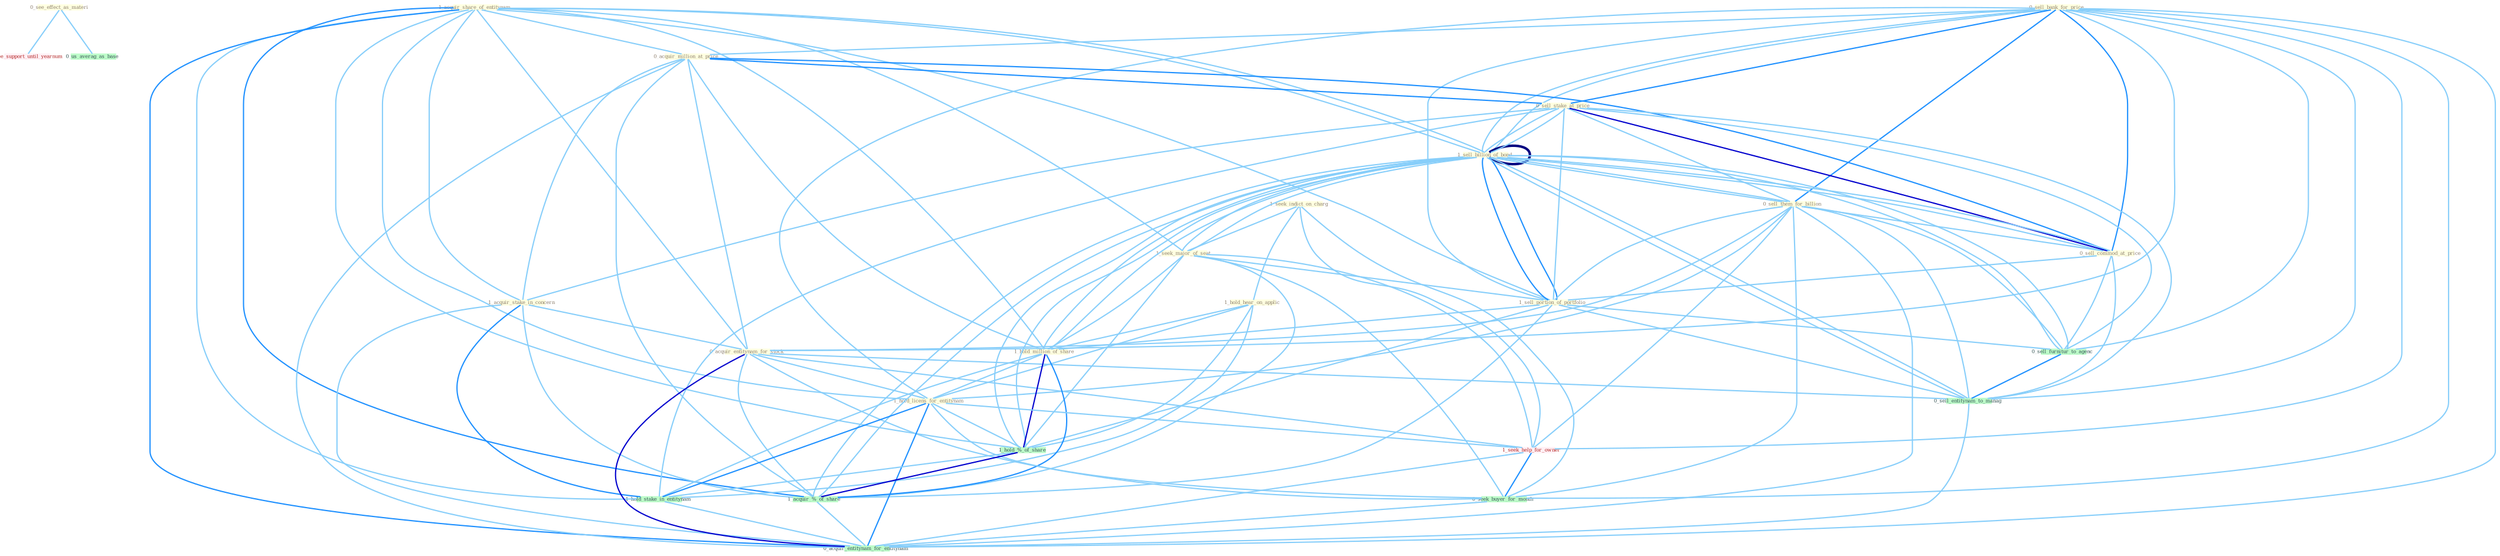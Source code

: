 Graph G{ 
    node
    [shape=polygon,style=filled,width=.5,height=.06,color="#BDFCC9",fixedsize=true,fontsize=4,
    fontcolor="#2f4f4f"];
    {node
    [color="#ffffe0", fontcolor="#8b7d6b"] "0_see_effect_as_materi " "1_acquir_share_of_entitynam " "1_seek_indict_on_charg " "1_hold_hear_on_applic " "0_sell_bank_for_price " "0_acquir_million_at_price " "1_sell_billion_of_bond " "0_sell_them_for_billion " "0_sell_stake_at_price " "1_acquir_stake_in_concern " "1_seek_major_of_seat " "0_sell_commod_at_price " "1_sell_billion_of_bond " "1_sell_portion_of_portfolio " "0_acquir_entitynam_for_stock " "1_hold_million_of_share " "1_hold_licens_for_entitynam "}
{node [color="#fff0f5", fontcolor="#b22222"] "1_seek_help_for_owner " "1_see_support_until_yearnum "}
edge [color="#B0E2FF"];

	"0_see_effect_as_materi " -- "1_see_support_until_yearnum " [w="1", color="#87cefa" ];
	"0_see_effect_as_materi " -- "0_us_averag_as_base " [w="1", color="#87cefa" ];
	"1_acquir_share_of_entitynam " -- "0_acquir_million_at_price " [w="1", color="#87cefa" ];
	"1_acquir_share_of_entitynam " -- "1_sell_billion_of_bond " [w="1", color="#87cefa" ];
	"1_acquir_share_of_entitynam " -- "1_acquir_stake_in_concern " [w="1", color="#87cefa" ];
	"1_acquir_share_of_entitynam " -- "1_seek_major_of_seat " [w="1", color="#87cefa" ];
	"1_acquir_share_of_entitynam " -- "1_sell_billion_of_bond " [w="1", color="#87cefa" ];
	"1_acquir_share_of_entitynam " -- "1_sell_portion_of_portfolio " [w="1", color="#87cefa" ];
	"1_acquir_share_of_entitynam " -- "0_acquir_entitynam_for_stock " [w="1", color="#87cefa" ];
	"1_acquir_share_of_entitynam " -- "1_hold_million_of_share " [w="1", color="#87cefa" ];
	"1_acquir_share_of_entitynam " -- "1_hold_licens_for_entitynam " [w="1", color="#87cefa" ];
	"1_acquir_share_of_entitynam " -- "1_hold_%_of_share " [w="1", color="#87cefa" ];
	"1_acquir_share_of_entitynam " -- "1_hold_stake_in_entitynam " [w="1", color="#87cefa" ];
	"1_acquir_share_of_entitynam " -- "1_acquir_%_of_share " [w="2", color="#1e90ff" , len=0.8];
	"1_acquir_share_of_entitynam " -- "0_acquir_entitynam_for_entitynam " [w="2", color="#1e90ff" , len=0.8];
	"1_seek_indict_on_charg " -- "1_hold_hear_on_applic " [w="1", color="#87cefa" ];
	"1_seek_indict_on_charg " -- "1_seek_major_of_seat " [w="1", color="#87cefa" ];
	"1_seek_indict_on_charg " -- "1_seek_help_for_owner " [w="1", color="#87cefa" ];
	"1_seek_indict_on_charg " -- "0_seek_buyer_for_month " [w="1", color="#87cefa" ];
	"1_hold_hear_on_applic " -- "1_hold_million_of_share " [w="1", color="#87cefa" ];
	"1_hold_hear_on_applic " -- "1_hold_licens_for_entitynam " [w="1", color="#87cefa" ];
	"1_hold_hear_on_applic " -- "1_hold_%_of_share " [w="1", color="#87cefa" ];
	"1_hold_hear_on_applic " -- "1_hold_stake_in_entitynam " [w="1", color="#87cefa" ];
	"0_sell_bank_for_price " -- "0_acquir_million_at_price " [w="1", color="#87cefa" ];
	"0_sell_bank_for_price " -- "1_sell_billion_of_bond " [w="1", color="#87cefa" ];
	"0_sell_bank_for_price " -- "0_sell_them_for_billion " [w="2", color="#1e90ff" , len=0.8];
	"0_sell_bank_for_price " -- "0_sell_stake_at_price " [w="2", color="#1e90ff" , len=0.8];
	"0_sell_bank_for_price " -- "0_sell_commod_at_price " [w="2", color="#1e90ff" , len=0.8];
	"0_sell_bank_for_price " -- "1_sell_billion_of_bond " [w="1", color="#87cefa" ];
	"0_sell_bank_for_price " -- "1_sell_portion_of_portfolio " [w="1", color="#87cefa" ];
	"0_sell_bank_for_price " -- "0_acquir_entitynam_for_stock " [w="1", color="#87cefa" ];
	"0_sell_bank_for_price " -- "1_hold_licens_for_entitynam " [w="1", color="#87cefa" ];
	"0_sell_bank_for_price " -- "1_seek_help_for_owner " [w="1", color="#87cefa" ];
	"0_sell_bank_for_price " -- "0_seek_buyer_for_month " [w="1", color="#87cefa" ];
	"0_sell_bank_for_price " -- "0_sell_furnitur_to_agenc " [w="1", color="#87cefa" ];
	"0_sell_bank_for_price " -- "0_sell_entitynam_to_manag " [w="1", color="#87cefa" ];
	"0_sell_bank_for_price " -- "0_acquir_entitynam_for_entitynam " [w="1", color="#87cefa" ];
	"0_acquir_million_at_price " -- "0_sell_stake_at_price " [w="2", color="#1e90ff" , len=0.8];
	"0_acquir_million_at_price " -- "1_acquir_stake_in_concern " [w="1", color="#87cefa" ];
	"0_acquir_million_at_price " -- "0_sell_commod_at_price " [w="2", color="#1e90ff" , len=0.8];
	"0_acquir_million_at_price " -- "0_acquir_entitynam_for_stock " [w="1", color="#87cefa" ];
	"0_acquir_million_at_price " -- "1_hold_million_of_share " [w="1", color="#87cefa" ];
	"0_acquir_million_at_price " -- "1_acquir_%_of_share " [w="1", color="#87cefa" ];
	"0_acquir_million_at_price " -- "0_acquir_entitynam_for_entitynam " [w="1", color="#87cefa" ];
	"1_sell_billion_of_bond " -- "0_sell_them_for_billion " [w="1", color="#87cefa" ];
	"1_sell_billion_of_bond " -- "0_sell_stake_at_price " [w="1", color="#87cefa" ];
	"1_sell_billion_of_bond " -- "1_seek_major_of_seat " [w="1", color="#87cefa" ];
	"1_sell_billion_of_bond " -- "0_sell_commod_at_price " [w="1", color="#87cefa" ];
	"1_sell_billion_of_bond " -- "1_sell_billion_of_bond " [w="4", style=bold, color="#000080", len=0.4];
	"1_sell_billion_of_bond " -- "1_sell_portion_of_portfolio " [w="2", color="#1e90ff" , len=0.8];
	"1_sell_billion_of_bond " -- "1_hold_million_of_share " [w="1", color="#87cefa" ];
	"1_sell_billion_of_bond " -- "1_hold_%_of_share " [w="1", color="#87cefa" ];
	"1_sell_billion_of_bond " -- "1_acquir_%_of_share " [w="1", color="#87cefa" ];
	"1_sell_billion_of_bond " -- "0_sell_furnitur_to_agenc " [w="1", color="#87cefa" ];
	"1_sell_billion_of_bond " -- "0_sell_entitynam_to_manag " [w="1", color="#87cefa" ];
	"0_sell_them_for_billion " -- "0_sell_stake_at_price " [w="1", color="#87cefa" ];
	"0_sell_them_for_billion " -- "0_sell_commod_at_price " [w="1", color="#87cefa" ];
	"0_sell_them_for_billion " -- "1_sell_billion_of_bond " [w="1", color="#87cefa" ];
	"0_sell_them_for_billion " -- "1_sell_portion_of_portfolio " [w="1", color="#87cefa" ];
	"0_sell_them_for_billion " -- "0_acquir_entitynam_for_stock " [w="1", color="#87cefa" ];
	"0_sell_them_for_billion " -- "1_hold_licens_for_entitynam " [w="1", color="#87cefa" ];
	"0_sell_them_for_billion " -- "1_seek_help_for_owner " [w="1", color="#87cefa" ];
	"0_sell_them_for_billion " -- "0_seek_buyer_for_month " [w="1", color="#87cefa" ];
	"0_sell_them_for_billion " -- "0_sell_furnitur_to_agenc " [w="1", color="#87cefa" ];
	"0_sell_them_for_billion " -- "0_sell_entitynam_to_manag " [w="1", color="#87cefa" ];
	"0_sell_them_for_billion " -- "0_acquir_entitynam_for_entitynam " [w="1", color="#87cefa" ];
	"0_sell_stake_at_price " -- "1_acquir_stake_in_concern " [w="1", color="#87cefa" ];
	"0_sell_stake_at_price " -- "0_sell_commod_at_price " [w="3", color="#0000cd" , len=0.6];
	"0_sell_stake_at_price " -- "1_sell_billion_of_bond " [w="1", color="#87cefa" ];
	"0_sell_stake_at_price " -- "1_sell_portion_of_portfolio " [w="1", color="#87cefa" ];
	"0_sell_stake_at_price " -- "1_hold_stake_in_entitynam " [w="1", color="#87cefa" ];
	"0_sell_stake_at_price " -- "0_sell_furnitur_to_agenc " [w="1", color="#87cefa" ];
	"0_sell_stake_at_price " -- "0_sell_entitynam_to_manag " [w="1", color="#87cefa" ];
	"1_acquir_stake_in_concern " -- "0_acquir_entitynam_for_stock " [w="1", color="#87cefa" ];
	"1_acquir_stake_in_concern " -- "1_hold_stake_in_entitynam " [w="2", color="#1e90ff" , len=0.8];
	"1_acquir_stake_in_concern " -- "1_acquir_%_of_share " [w="1", color="#87cefa" ];
	"1_acquir_stake_in_concern " -- "0_acquir_entitynam_for_entitynam " [w="1", color="#87cefa" ];
	"1_seek_major_of_seat " -- "1_sell_billion_of_bond " [w="1", color="#87cefa" ];
	"1_seek_major_of_seat " -- "1_sell_portion_of_portfolio " [w="1", color="#87cefa" ];
	"1_seek_major_of_seat " -- "1_hold_million_of_share " [w="1", color="#87cefa" ];
	"1_seek_major_of_seat " -- "1_hold_%_of_share " [w="1", color="#87cefa" ];
	"1_seek_major_of_seat " -- "1_seek_help_for_owner " [w="1", color="#87cefa" ];
	"1_seek_major_of_seat " -- "0_seek_buyer_for_month " [w="1", color="#87cefa" ];
	"1_seek_major_of_seat " -- "1_acquir_%_of_share " [w="1", color="#87cefa" ];
	"0_sell_commod_at_price " -- "1_sell_billion_of_bond " [w="1", color="#87cefa" ];
	"0_sell_commod_at_price " -- "1_sell_portion_of_portfolio " [w="1", color="#87cefa" ];
	"0_sell_commod_at_price " -- "0_sell_furnitur_to_agenc " [w="1", color="#87cefa" ];
	"0_sell_commod_at_price " -- "0_sell_entitynam_to_manag " [w="1", color="#87cefa" ];
	"1_sell_billion_of_bond " -- "1_sell_portion_of_portfolio " [w="2", color="#1e90ff" , len=0.8];
	"1_sell_billion_of_bond " -- "1_hold_million_of_share " [w="1", color="#87cefa" ];
	"1_sell_billion_of_bond " -- "1_hold_%_of_share " [w="1", color="#87cefa" ];
	"1_sell_billion_of_bond " -- "1_acquir_%_of_share " [w="1", color="#87cefa" ];
	"1_sell_billion_of_bond " -- "0_sell_furnitur_to_agenc " [w="1", color="#87cefa" ];
	"1_sell_billion_of_bond " -- "0_sell_entitynam_to_manag " [w="1", color="#87cefa" ];
	"1_sell_portion_of_portfolio " -- "1_hold_million_of_share " [w="1", color="#87cefa" ];
	"1_sell_portion_of_portfolio " -- "1_hold_%_of_share " [w="1", color="#87cefa" ];
	"1_sell_portion_of_portfolio " -- "1_acquir_%_of_share " [w="1", color="#87cefa" ];
	"1_sell_portion_of_portfolio " -- "0_sell_furnitur_to_agenc " [w="1", color="#87cefa" ];
	"1_sell_portion_of_portfolio " -- "0_sell_entitynam_to_manag " [w="1", color="#87cefa" ];
	"0_acquir_entitynam_for_stock " -- "1_hold_licens_for_entitynam " [w="1", color="#87cefa" ];
	"0_acquir_entitynam_for_stock " -- "1_seek_help_for_owner " [w="1", color="#87cefa" ];
	"0_acquir_entitynam_for_stock " -- "0_seek_buyer_for_month " [w="1", color="#87cefa" ];
	"0_acquir_entitynam_for_stock " -- "1_acquir_%_of_share " [w="1", color="#87cefa" ];
	"0_acquir_entitynam_for_stock " -- "0_sell_entitynam_to_manag " [w="1", color="#87cefa" ];
	"0_acquir_entitynam_for_stock " -- "0_acquir_entitynam_for_entitynam " [w="3", color="#0000cd" , len=0.6];
	"1_hold_million_of_share " -- "1_hold_licens_for_entitynam " [w="1", color="#87cefa" ];
	"1_hold_million_of_share " -- "1_hold_%_of_share " [w="3", color="#0000cd" , len=0.6];
	"1_hold_million_of_share " -- "1_hold_stake_in_entitynam " [w="1", color="#87cefa" ];
	"1_hold_million_of_share " -- "1_acquir_%_of_share " [w="2", color="#1e90ff" , len=0.8];
	"1_hold_licens_for_entitynam " -- "1_hold_%_of_share " [w="1", color="#87cefa" ];
	"1_hold_licens_for_entitynam " -- "1_hold_stake_in_entitynam " [w="2", color="#1e90ff" , len=0.8];
	"1_hold_licens_for_entitynam " -- "1_seek_help_for_owner " [w="1", color="#87cefa" ];
	"1_hold_licens_for_entitynam " -- "0_seek_buyer_for_month " [w="1", color="#87cefa" ];
	"1_hold_licens_for_entitynam " -- "0_acquir_entitynam_for_entitynam " [w="2", color="#1e90ff" , len=0.8];
	"1_hold_%_of_share " -- "1_hold_stake_in_entitynam " [w="1", color="#87cefa" ];
	"1_hold_%_of_share " -- "1_acquir_%_of_share " [w="3", color="#0000cd" , len=0.6];
	"1_hold_stake_in_entitynam " -- "0_acquir_entitynam_for_entitynam " [w="1", color="#87cefa" ];
	"1_seek_help_for_owner " -- "0_seek_buyer_for_month " [w="2", color="#1e90ff" , len=0.8];
	"1_seek_help_for_owner " -- "0_acquir_entitynam_for_entitynam " [w="1", color="#87cefa" ];
	"0_seek_buyer_for_month " -- "0_acquir_entitynam_for_entitynam " [w="1", color="#87cefa" ];
	"1_acquir_%_of_share " -- "0_acquir_entitynam_for_entitynam " [w="1", color="#87cefa" ];
	"0_sell_furnitur_to_agenc " -- "0_sell_entitynam_to_manag " [w="2", color="#1e90ff" , len=0.8];
	"0_sell_entitynam_to_manag " -- "0_acquir_entitynam_for_entitynam " [w="1", color="#87cefa" ];
}
